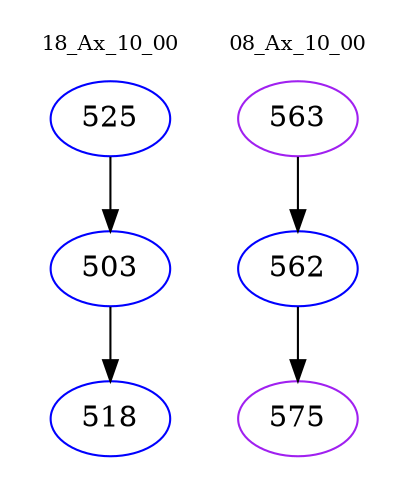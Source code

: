 digraph{
subgraph cluster_0 {
color = white
label = "18_Ax_10_00";
fontsize=10;
T0_525 [label="525", color="blue"]
T0_525 -> T0_503 [color="black"]
T0_503 [label="503", color="blue"]
T0_503 -> T0_518 [color="black"]
T0_518 [label="518", color="blue"]
}
subgraph cluster_1 {
color = white
label = "08_Ax_10_00";
fontsize=10;
T1_563 [label="563", color="purple"]
T1_563 -> T1_562 [color="black"]
T1_562 [label="562", color="blue"]
T1_562 -> T1_575 [color="black"]
T1_575 [label="575", color="purple"]
}
}

